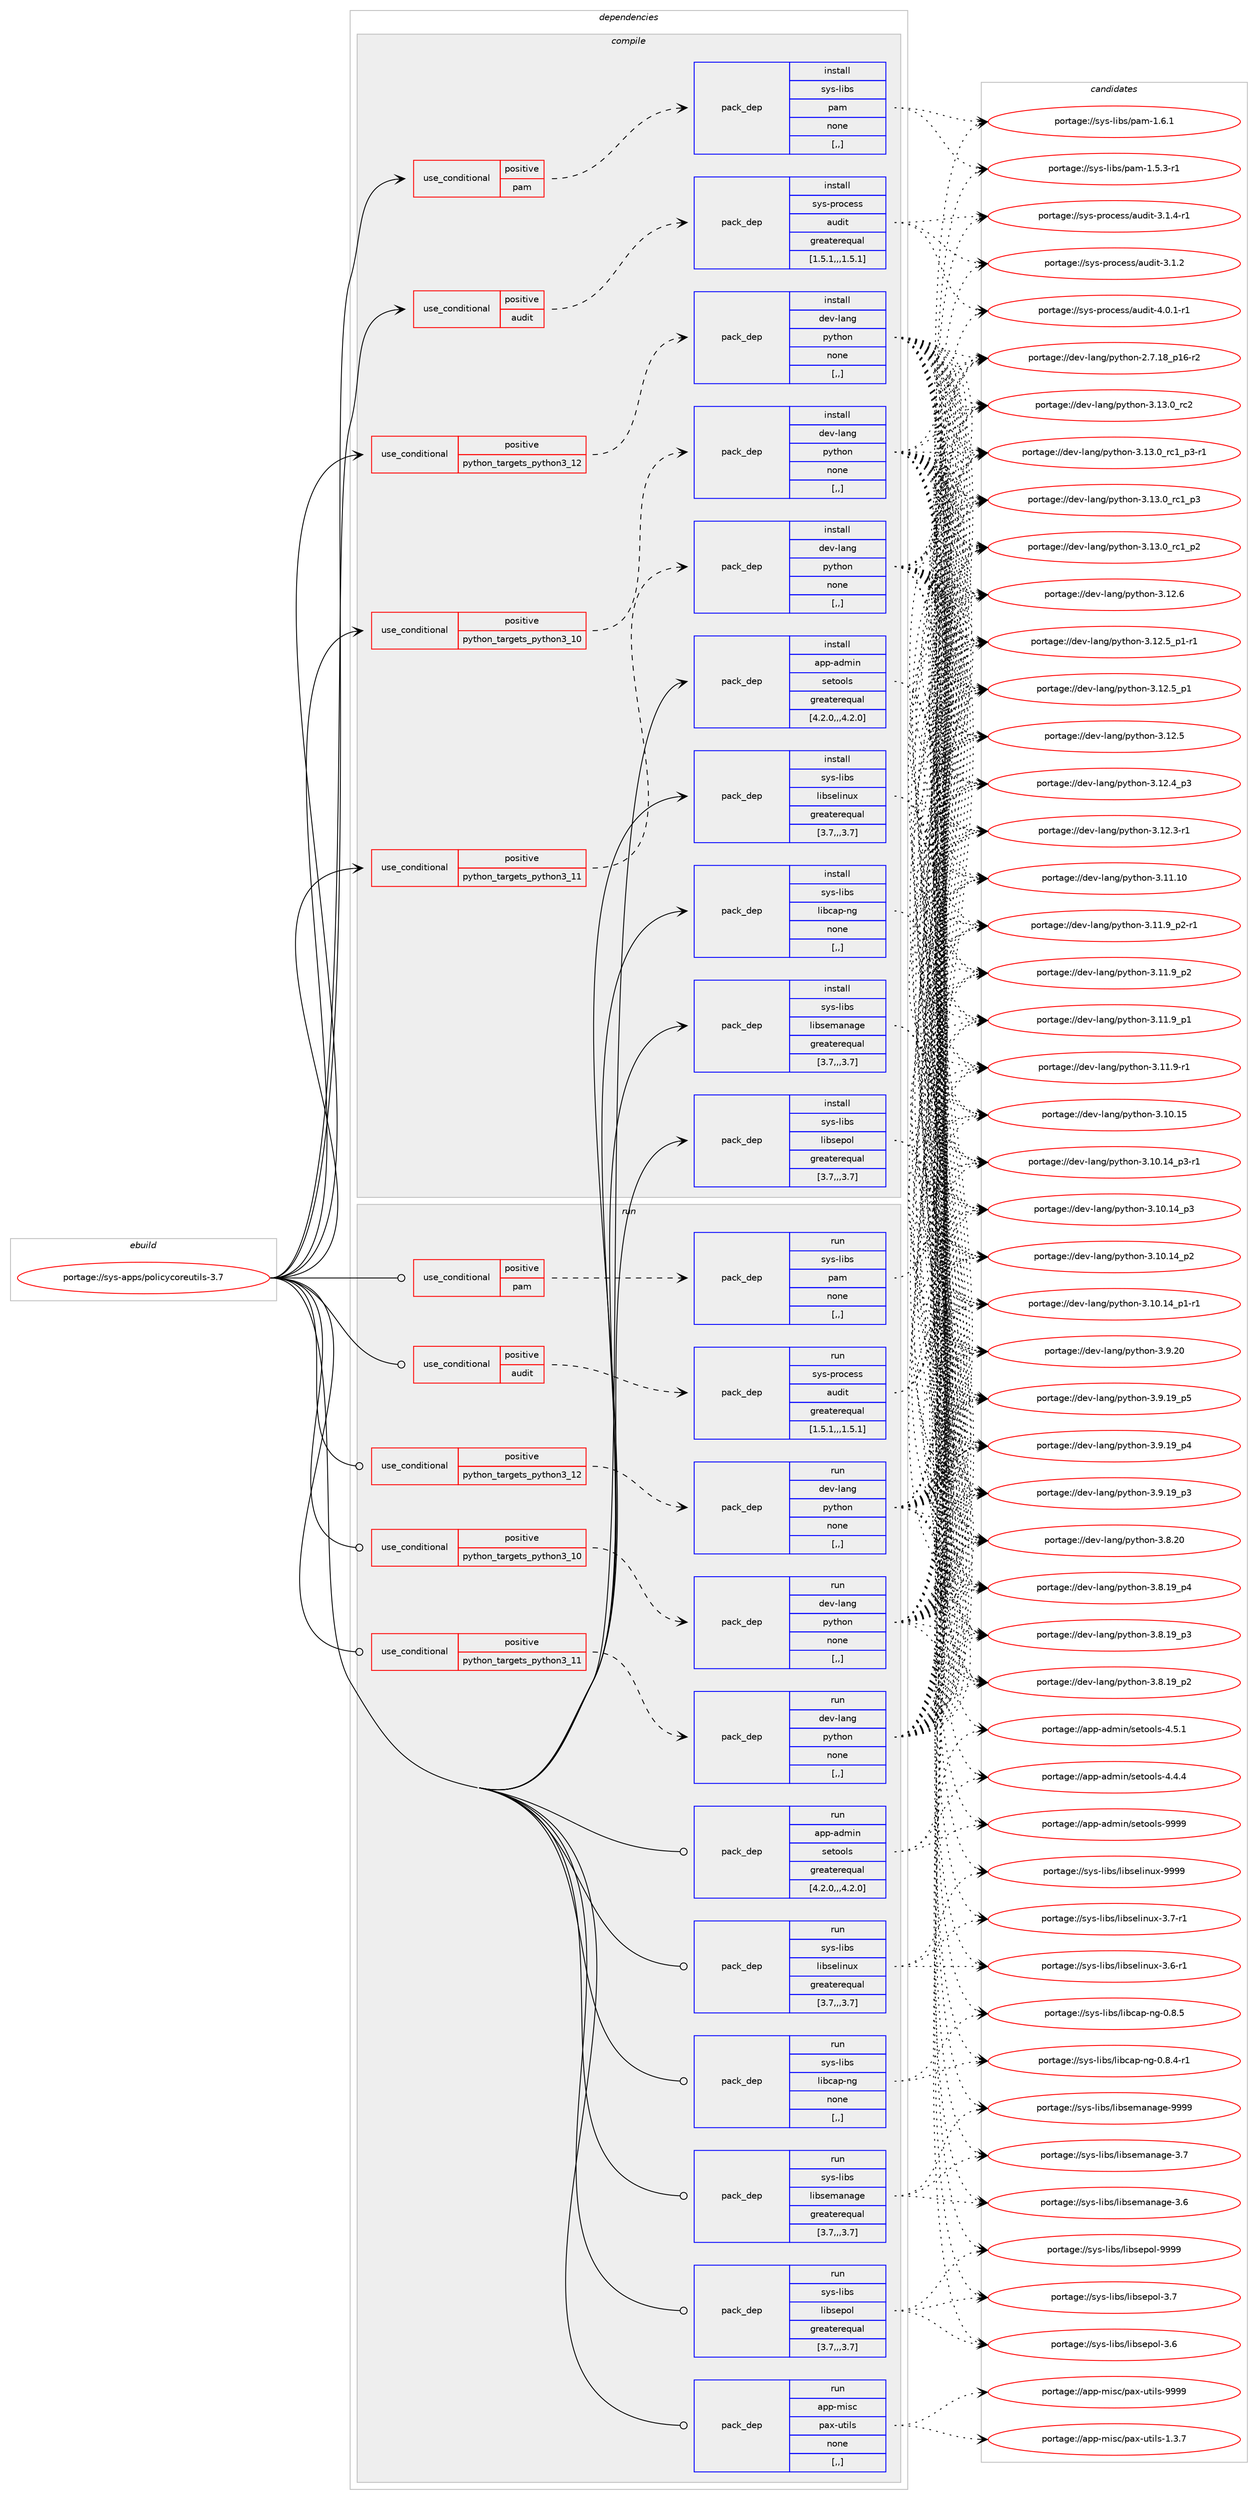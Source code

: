 digraph prolog {

# *************
# Graph options
# *************

newrank=true;
concentrate=true;
compound=true;
graph [rankdir=LR,fontname=Helvetica,fontsize=10,ranksep=1.5];#, ranksep=2.5, nodesep=0.2];
edge  [arrowhead=vee];
node  [fontname=Helvetica,fontsize=10];

# **********
# The ebuild
# **********

subgraph cluster_leftcol {
color=gray;
label=<<i>ebuild</i>>;
id [label="portage://sys-apps/policycoreutils-3.7", color=red, width=4, href="../sys-apps/policycoreutils-3.7.svg"];
}

# ****************
# The dependencies
# ****************

subgraph cluster_midcol {
color=gray;
label=<<i>dependencies</i>>;
subgraph cluster_compile {
fillcolor="#eeeeee";
style=filled;
label=<<i>compile</i>>;
subgraph cond245310 {
dependency931689 [label=<<TABLE BORDER="0" CELLBORDER="1" CELLSPACING="0" CELLPADDING="4"><TR><TD ROWSPAN="3" CELLPADDING="10">use_conditional</TD></TR><TR><TD>positive</TD></TR><TR><TD>audit</TD></TR></TABLE>>, shape=none, color=red];
subgraph pack679713 {
dependency931690 [label=<<TABLE BORDER="0" CELLBORDER="1" CELLSPACING="0" CELLPADDING="4" WIDTH="220"><TR><TD ROWSPAN="6" CELLPADDING="30">pack_dep</TD></TR><TR><TD WIDTH="110">install</TD></TR><TR><TD>sys-process</TD></TR><TR><TD>audit</TD></TR><TR><TD>greaterequal</TD></TR><TR><TD>[1.5.1,,,1.5.1]</TD></TR></TABLE>>, shape=none, color=blue];
}
dependency931689:e -> dependency931690:w [weight=20,style="dashed",arrowhead="vee"];
}
id:e -> dependency931689:w [weight=20,style="solid",arrowhead="vee"];
subgraph cond245311 {
dependency931691 [label=<<TABLE BORDER="0" CELLBORDER="1" CELLSPACING="0" CELLPADDING="4"><TR><TD ROWSPAN="3" CELLPADDING="10">use_conditional</TD></TR><TR><TD>positive</TD></TR><TR><TD>pam</TD></TR></TABLE>>, shape=none, color=red];
subgraph pack679714 {
dependency931692 [label=<<TABLE BORDER="0" CELLBORDER="1" CELLSPACING="0" CELLPADDING="4" WIDTH="220"><TR><TD ROWSPAN="6" CELLPADDING="30">pack_dep</TD></TR><TR><TD WIDTH="110">install</TD></TR><TR><TD>sys-libs</TD></TR><TR><TD>pam</TD></TR><TR><TD>none</TD></TR><TR><TD>[,,]</TD></TR></TABLE>>, shape=none, color=blue];
}
dependency931691:e -> dependency931692:w [weight=20,style="dashed",arrowhead="vee"];
}
id:e -> dependency931691:w [weight=20,style="solid",arrowhead="vee"];
subgraph cond245312 {
dependency931693 [label=<<TABLE BORDER="0" CELLBORDER="1" CELLSPACING="0" CELLPADDING="4"><TR><TD ROWSPAN="3" CELLPADDING="10">use_conditional</TD></TR><TR><TD>positive</TD></TR><TR><TD>python_targets_python3_10</TD></TR></TABLE>>, shape=none, color=red];
subgraph pack679715 {
dependency931694 [label=<<TABLE BORDER="0" CELLBORDER="1" CELLSPACING="0" CELLPADDING="4" WIDTH="220"><TR><TD ROWSPAN="6" CELLPADDING="30">pack_dep</TD></TR><TR><TD WIDTH="110">install</TD></TR><TR><TD>dev-lang</TD></TR><TR><TD>python</TD></TR><TR><TD>none</TD></TR><TR><TD>[,,]</TD></TR></TABLE>>, shape=none, color=blue];
}
dependency931693:e -> dependency931694:w [weight=20,style="dashed",arrowhead="vee"];
}
id:e -> dependency931693:w [weight=20,style="solid",arrowhead="vee"];
subgraph cond245313 {
dependency931695 [label=<<TABLE BORDER="0" CELLBORDER="1" CELLSPACING="0" CELLPADDING="4"><TR><TD ROWSPAN="3" CELLPADDING="10">use_conditional</TD></TR><TR><TD>positive</TD></TR><TR><TD>python_targets_python3_11</TD></TR></TABLE>>, shape=none, color=red];
subgraph pack679716 {
dependency931696 [label=<<TABLE BORDER="0" CELLBORDER="1" CELLSPACING="0" CELLPADDING="4" WIDTH="220"><TR><TD ROWSPAN="6" CELLPADDING="30">pack_dep</TD></TR><TR><TD WIDTH="110">install</TD></TR><TR><TD>dev-lang</TD></TR><TR><TD>python</TD></TR><TR><TD>none</TD></TR><TR><TD>[,,]</TD></TR></TABLE>>, shape=none, color=blue];
}
dependency931695:e -> dependency931696:w [weight=20,style="dashed",arrowhead="vee"];
}
id:e -> dependency931695:w [weight=20,style="solid",arrowhead="vee"];
subgraph cond245314 {
dependency931697 [label=<<TABLE BORDER="0" CELLBORDER="1" CELLSPACING="0" CELLPADDING="4"><TR><TD ROWSPAN="3" CELLPADDING="10">use_conditional</TD></TR><TR><TD>positive</TD></TR><TR><TD>python_targets_python3_12</TD></TR></TABLE>>, shape=none, color=red];
subgraph pack679717 {
dependency931698 [label=<<TABLE BORDER="0" CELLBORDER="1" CELLSPACING="0" CELLPADDING="4" WIDTH="220"><TR><TD ROWSPAN="6" CELLPADDING="30">pack_dep</TD></TR><TR><TD WIDTH="110">install</TD></TR><TR><TD>dev-lang</TD></TR><TR><TD>python</TD></TR><TR><TD>none</TD></TR><TR><TD>[,,]</TD></TR></TABLE>>, shape=none, color=blue];
}
dependency931697:e -> dependency931698:w [weight=20,style="dashed",arrowhead="vee"];
}
id:e -> dependency931697:w [weight=20,style="solid",arrowhead="vee"];
subgraph pack679718 {
dependency931699 [label=<<TABLE BORDER="0" CELLBORDER="1" CELLSPACING="0" CELLPADDING="4" WIDTH="220"><TR><TD ROWSPAN="6" CELLPADDING="30">pack_dep</TD></TR><TR><TD WIDTH="110">install</TD></TR><TR><TD>app-admin</TD></TR><TR><TD>setools</TD></TR><TR><TD>greaterequal</TD></TR><TR><TD>[4.2.0,,,4.2.0]</TD></TR></TABLE>>, shape=none, color=blue];
}
id:e -> dependency931699:w [weight=20,style="solid",arrowhead="vee"];
subgraph pack679719 {
dependency931700 [label=<<TABLE BORDER="0" CELLBORDER="1" CELLSPACING="0" CELLPADDING="4" WIDTH="220"><TR><TD ROWSPAN="6" CELLPADDING="30">pack_dep</TD></TR><TR><TD WIDTH="110">install</TD></TR><TR><TD>sys-libs</TD></TR><TR><TD>libcap-ng</TD></TR><TR><TD>none</TD></TR><TR><TD>[,,]</TD></TR></TABLE>>, shape=none, color=blue];
}
id:e -> dependency931700:w [weight=20,style="solid",arrowhead="vee"];
subgraph pack679720 {
dependency931701 [label=<<TABLE BORDER="0" CELLBORDER="1" CELLSPACING="0" CELLPADDING="4" WIDTH="220"><TR><TD ROWSPAN="6" CELLPADDING="30">pack_dep</TD></TR><TR><TD WIDTH="110">install</TD></TR><TR><TD>sys-libs</TD></TR><TR><TD>libselinux</TD></TR><TR><TD>greaterequal</TD></TR><TR><TD>[3.7,,,3.7]</TD></TR></TABLE>>, shape=none, color=blue];
}
id:e -> dependency931701:w [weight=20,style="solid",arrowhead="vee"];
subgraph pack679721 {
dependency931702 [label=<<TABLE BORDER="0" CELLBORDER="1" CELLSPACING="0" CELLPADDING="4" WIDTH="220"><TR><TD ROWSPAN="6" CELLPADDING="30">pack_dep</TD></TR><TR><TD WIDTH="110">install</TD></TR><TR><TD>sys-libs</TD></TR><TR><TD>libsemanage</TD></TR><TR><TD>greaterequal</TD></TR><TR><TD>[3.7,,,3.7]</TD></TR></TABLE>>, shape=none, color=blue];
}
id:e -> dependency931702:w [weight=20,style="solid",arrowhead="vee"];
subgraph pack679722 {
dependency931703 [label=<<TABLE BORDER="0" CELLBORDER="1" CELLSPACING="0" CELLPADDING="4" WIDTH="220"><TR><TD ROWSPAN="6" CELLPADDING="30">pack_dep</TD></TR><TR><TD WIDTH="110">install</TD></TR><TR><TD>sys-libs</TD></TR><TR><TD>libsepol</TD></TR><TR><TD>greaterequal</TD></TR><TR><TD>[3.7,,,3.7]</TD></TR></TABLE>>, shape=none, color=blue];
}
id:e -> dependency931703:w [weight=20,style="solid",arrowhead="vee"];
}
subgraph cluster_compileandrun {
fillcolor="#eeeeee";
style=filled;
label=<<i>compile and run</i>>;
}
subgraph cluster_run {
fillcolor="#eeeeee";
style=filled;
label=<<i>run</i>>;
subgraph cond245315 {
dependency931704 [label=<<TABLE BORDER="0" CELLBORDER="1" CELLSPACING="0" CELLPADDING="4"><TR><TD ROWSPAN="3" CELLPADDING="10">use_conditional</TD></TR><TR><TD>positive</TD></TR><TR><TD>audit</TD></TR></TABLE>>, shape=none, color=red];
subgraph pack679723 {
dependency931705 [label=<<TABLE BORDER="0" CELLBORDER="1" CELLSPACING="0" CELLPADDING="4" WIDTH="220"><TR><TD ROWSPAN="6" CELLPADDING="30">pack_dep</TD></TR><TR><TD WIDTH="110">run</TD></TR><TR><TD>sys-process</TD></TR><TR><TD>audit</TD></TR><TR><TD>greaterequal</TD></TR><TR><TD>[1.5.1,,,1.5.1]</TD></TR></TABLE>>, shape=none, color=blue];
}
dependency931704:e -> dependency931705:w [weight=20,style="dashed",arrowhead="vee"];
}
id:e -> dependency931704:w [weight=20,style="solid",arrowhead="odot"];
subgraph cond245316 {
dependency931706 [label=<<TABLE BORDER="0" CELLBORDER="1" CELLSPACING="0" CELLPADDING="4"><TR><TD ROWSPAN="3" CELLPADDING="10">use_conditional</TD></TR><TR><TD>positive</TD></TR><TR><TD>pam</TD></TR></TABLE>>, shape=none, color=red];
subgraph pack679724 {
dependency931707 [label=<<TABLE BORDER="0" CELLBORDER="1" CELLSPACING="0" CELLPADDING="4" WIDTH="220"><TR><TD ROWSPAN="6" CELLPADDING="30">pack_dep</TD></TR><TR><TD WIDTH="110">run</TD></TR><TR><TD>sys-libs</TD></TR><TR><TD>pam</TD></TR><TR><TD>none</TD></TR><TR><TD>[,,]</TD></TR></TABLE>>, shape=none, color=blue];
}
dependency931706:e -> dependency931707:w [weight=20,style="dashed",arrowhead="vee"];
}
id:e -> dependency931706:w [weight=20,style="solid",arrowhead="odot"];
subgraph cond245317 {
dependency931708 [label=<<TABLE BORDER="0" CELLBORDER="1" CELLSPACING="0" CELLPADDING="4"><TR><TD ROWSPAN="3" CELLPADDING="10">use_conditional</TD></TR><TR><TD>positive</TD></TR><TR><TD>python_targets_python3_10</TD></TR></TABLE>>, shape=none, color=red];
subgraph pack679725 {
dependency931709 [label=<<TABLE BORDER="0" CELLBORDER="1" CELLSPACING="0" CELLPADDING="4" WIDTH="220"><TR><TD ROWSPAN="6" CELLPADDING="30">pack_dep</TD></TR><TR><TD WIDTH="110">run</TD></TR><TR><TD>dev-lang</TD></TR><TR><TD>python</TD></TR><TR><TD>none</TD></TR><TR><TD>[,,]</TD></TR></TABLE>>, shape=none, color=blue];
}
dependency931708:e -> dependency931709:w [weight=20,style="dashed",arrowhead="vee"];
}
id:e -> dependency931708:w [weight=20,style="solid",arrowhead="odot"];
subgraph cond245318 {
dependency931710 [label=<<TABLE BORDER="0" CELLBORDER="1" CELLSPACING="0" CELLPADDING="4"><TR><TD ROWSPAN="3" CELLPADDING="10">use_conditional</TD></TR><TR><TD>positive</TD></TR><TR><TD>python_targets_python3_11</TD></TR></TABLE>>, shape=none, color=red];
subgraph pack679726 {
dependency931711 [label=<<TABLE BORDER="0" CELLBORDER="1" CELLSPACING="0" CELLPADDING="4" WIDTH="220"><TR><TD ROWSPAN="6" CELLPADDING="30">pack_dep</TD></TR><TR><TD WIDTH="110">run</TD></TR><TR><TD>dev-lang</TD></TR><TR><TD>python</TD></TR><TR><TD>none</TD></TR><TR><TD>[,,]</TD></TR></TABLE>>, shape=none, color=blue];
}
dependency931710:e -> dependency931711:w [weight=20,style="dashed",arrowhead="vee"];
}
id:e -> dependency931710:w [weight=20,style="solid",arrowhead="odot"];
subgraph cond245319 {
dependency931712 [label=<<TABLE BORDER="0" CELLBORDER="1" CELLSPACING="0" CELLPADDING="4"><TR><TD ROWSPAN="3" CELLPADDING="10">use_conditional</TD></TR><TR><TD>positive</TD></TR><TR><TD>python_targets_python3_12</TD></TR></TABLE>>, shape=none, color=red];
subgraph pack679727 {
dependency931713 [label=<<TABLE BORDER="0" CELLBORDER="1" CELLSPACING="0" CELLPADDING="4" WIDTH="220"><TR><TD ROWSPAN="6" CELLPADDING="30">pack_dep</TD></TR><TR><TD WIDTH="110">run</TD></TR><TR><TD>dev-lang</TD></TR><TR><TD>python</TD></TR><TR><TD>none</TD></TR><TR><TD>[,,]</TD></TR></TABLE>>, shape=none, color=blue];
}
dependency931712:e -> dependency931713:w [weight=20,style="dashed",arrowhead="vee"];
}
id:e -> dependency931712:w [weight=20,style="solid",arrowhead="odot"];
subgraph pack679728 {
dependency931714 [label=<<TABLE BORDER="0" CELLBORDER="1" CELLSPACING="0" CELLPADDING="4" WIDTH="220"><TR><TD ROWSPAN="6" CELLPADDING="30">pack_dep</TD></TR><TR><TD WIDTH="110">run</TD></TR><TR><TD>app-admin</TD></TR><TR><TD>setools</TD></TR><TR><TD>greaterequal</TD></TR><TR><TD>[4.2.0,,,4.2.0]</TD></TR></TABLE>>, shape=none, color=blue];
}
id:e -> dependency931714:w [weight=20,style="solid",arrowhead="odot"];
subgraph pack679729 {
dependency931715 [label=<<TABLE BORDER="0" CELLBORDER="1" CELLSPACING="0" CELLPADDING="4" WIDTH="220"><TR><TD ROWSPAN="6" CELLPADDING="30">pack_dep</TD></TR><TR><TD WIDTH="110">run</TD></TR><TR><TD>app-misc</TD></TR><TR><TD>pax-utils</TD></TR><TR><TD>none</TD></TR><TR><TD>[,,]</TD></TR></TABLE>>, shape=none, color=blue];
}
id:e -> dependency931715:w [weight=20,style="solid",arrowhead="odot"];
subgraph pack679730 {
dependency931716 [label=<<TABLE BORDER="0" CELLBORDER="1" CELLSPACING="0" CELLPADDING="4" WIDTH="220"><TR><TD ROWSPAN="6" CELLPADDING="30">pack_dep</TD></TR><TR><TD WIDTH="110">run</TD></TR><TR><TD>sys-libs</TD></TR><TR><TD>libcap-ng</TD></TR><TR><TD>none</TD></TR><TR><TD>[,,]</TD></TR></TABLE>>, shape=none, color=blue];
}
id:e -> dependency931716:w [weight=20,style="solid",arrowhead="odot"];
subgraph pack679731 {
dependency931717 [label=<<TABLE BORDER="0" CELLBORDER="1" CELLSPACING="0" CELLPADDING="4" WIDTH="220"><TR><TD ROWSPAN="6" CELLPADDING="30">pack_dep</TD></TR><TR><TD WIDTH="110">run</TD></TR><TR><TD>sys-libs</TD></TR><TR><TD>libselinux</TD></TR><TR><TD>greaterequal</TD></TR><TR><TD>[3.7,,,3.7]</TD></TR></TABLE>>, shape=none, color=blue];
}
id:e -> dependency931717:w [weight=20,style="solid",arrowhead="odot"];
subgraph pack679732 {
dependency931718 [label=<<TABLE BORDER="0" CELLBORDER="1" CELLSPACING="0" CELLPADDING="4" WIDTH="220"><TR><TD ROWSPAN="6" CELLPADDING="30">pack_dep</TD></TR><TR><TD WIDTH="110">run</TD></TR><TR><TD>sys-libs</TD></TR><TR><TD>libsemanage</TD></TR><TR><TD>greaterequal</TD></TR><TR><TD>[3.7,,,3.7]</TD></TR></TABLE>>, shape=none, color=blue];
}
id:e -> dependency931718:w [weight=20,style="solid",arrowhead="odot"];
subgraph pack679733 {
dependency931719 [label=<<TABLE BORDER="0" CELLBORDER="1" CELLSPACING="0" CELLPADDING="4" WIDTH="220"><TR><TD ROWSPAN="6" CELLPADDING="30">pack_dep</TD></TR><TR><TD WIDTH="110">run</TD></TR><TR><TD>sys-libs</TD></TR><TR><TD>libsepol</TD></TR><TR><TD>greaterequal</TD></TR><TR><TD>[3.7,,,3.7]</TD></TR></TABLE>>, shape=none, color=blue];
}
id:e -> dependency931719:w [weight=20,style="solid",arrowhead="odot"];
}
}

# **************
# The candidates
# **************

subgraph cluster_choices {
rank=same;
color=gray;
label=<<i>candidates</i>>;

subgraph choice679713 {
color=black;
nodesep=1;
choice115121115451121141119910111511547971171001051164552464846494511449 [label="portage://sys-process/audit-4.0.1-r1", color=red, width=4,href="../sys-process/audit-4.0.1-r1.svg"];
choice115121115451121141119910111511547971171001051164551464946524511449 [label="portage://sys-process/audit-3.1.4-r1", color=red, width=4,href="../sys-process/audit-3.1.4-r1.svg"];
choice11512111545112114111991011151154797117100105116455146494650 [label="portage://sys-process/audit-3.1.2", color=red, width=4,href="../sys-process/audit-3.1.2.svg"];
dependency931690:e -> choice115121115451121141119910111511547971171001051164552464846494511449:w [style=dotted,weight="100"];
dependency931690:e -> choice115121115451121141119910111511547971171001051164551464946524511449:w [style=dotted,weight="100"];
dependency931690:e -> choice11512111545112114111991011151154797117100105116455146494650:w [style=dotted,weight="100"];
}
subgraph choice679714 {
color=black;
nodesep=1;
choice11512111545108105981154711297109454946544649 [label="portage://sys-libs/pam-1.6.1", color=red, width=4,href="../sys-libs/pam-1.6.1.svg"];
choice115121115451081059811547112971094549465346514511449 [label="portage://sys-libs/pam-1.5.3-r1", color=red, width=4,href="../sys-libs/pam-1.5.3-r1.svg"];
dependency931692:e -> choice11512111545108105981154711297109454946544649:w [style=dotted,weight="100"];
dependency931692:e -> choice115121115451081059811547112971094549465346514511449:w [style=dotted,weight="100"];
}
subgraph choice679715 {
color=black;
nodesep=1;
choice10010111845108971101034711212111610411111045514649514648951149950 [label="portage://dev-lang/python-3.13.0_rc2", color=red, width=4,href="../dev-lang/python-3.13.0_rc2.svg"];
choice1001011184510897110103471121211161041111104551464951464895114994995112514511449 [label="portage://dev-lang/python-3.13.0_rc1_p3-r1", color=red, width=4,href="../dev-lang/python-3.13.0_rc1_p3-r1.svg"];
choice100101118451089711010347112121116104111110455146495146489511499499511251 [label="portage://dev-lang/python-3.13.0_rc1_p3", color=red, width=4,href="../dev-lang/python-3.13.0_rc1_p3.svg"];
choice100101118451089711010347112121116104111110455146495146489511499499511250 [label="portage://dev-lang/python-3.13.0_rc1_p2", color=red, width=4,href="../dev-lang/python-3.13.0_rc1_p2.svg"];
choice10010111845108971101034711212111610411111045514649504654 [label="portage://dev-lang/python-3.12.6", color=red, width=4,href="../dev-lang/python-3.12.6.svg"];
choice1001011184510897110103471121211161041111104551464950465395112494511449 [label="portage://dev-lang/python-3.12.5_p1-r1", color=red, width=4,href="../dev-lang/python-3.12.5_p1-r1.svg"];
choice100101118451089711010347112121116104111110455146495046539511249 [label="portage://dev-lang/python-3.12.5_p1", color=red, width=4,href="../dev-lang/python-3.12.5_p1.svg"];
choice10010111845108971101034711212111610411111045514649504653 [label="portage://dev-lang/python-3.12.5", color=red, width=4,href="../dev-lang/python-3.12.5.svg"];
choice100101118451089711010347112121116104111110455146495046529511251 [label="portage://dev-lang/python-3.12.4_p3", color=red, width=4,href="../dev-lang/python-3.12.4_p3.svg"];
choice100101118451089711010347112121116104111110455146495046514511449 [label="portage://dev-lang/python-3.12.3-r1", color=red, width=4,href="../dev-lang/python-3.12.3-r1.svg"];
choice1001011184510897110103471121211161041111104551464949464948 [label="portage://dev-lang/python-3.11.10", color=red, width=4,href="../dev-lang/python-3.11.10.svg"];
choice1001011184510897110103471121211161041111104551464949465795112504511449 [label="portage://dev-lang/python-3.11.9_p2-r1", color=red, width=4,href="../dev-lang/python-3.11.9_p2-r1.svg"];
choice100101118451089711010347112121116104111110455146494946579511250 [label="portage://dev-lang/python-3.11.9_p2", color=red, width=4,href="../dev-lang/python-3.11.9_p2.svg"];
choice100101118451089711010347112121116104111110455146494946579511249 [label="portage://dev-lang/python-3.11.9_p1", color=red, width=4,href="../dev-lang/python-3.11.9_p1.svg"];
choice100101118451089711010347112121116104111110455146494946574511449 [label="portage://dev-lang/python-3.11.9-r1", color=red, width=4,href="../dev-lang/python-3.11.9-r1.svg"];
choice1001011184510897110103471121211161041111104551464948464953 [label="portage://dev-lang/python-3.10.15", color=red, width=4,href="../dev-lang/python-3.10.15.svg"];
choice100101118451089711010347112121116104111110455146494846495295112514511449 [label="portage://dev-lang/python-3.10.14_p3-r1", color=red, width=4,href="../dev-lang/python-3.10.14_p3-r1.svg"];
choice10010111845108971101034711212111610411111045514649484649529511251 [label="portage://dev-lang/python-3.10.14_p3", color=red, width=4,href="../dev-lang/python-3.10.14_p3.svg"];
choice10010111845108971101034711212111610411111045514649484649529511250 [label="portage://dev-lang/python-3.10.14_p2", color=red, width=4,href="../dev-lang/python-3.10.14_p2.svg"];
choice100101118451089711010347112121116104111110455146494846495295112494511449 [label="portage://dev-lang/python-3.10.14_p1-r1", color=red, width=4,href="../dev-lang/python-3.10.14_p1-r1.svg"];
choice10010111845108971101034711212111610411111045514657465048 [label="portage://dev-lang/python-3.9.20", color=red, width=4,href="../dev-lang/python-3.9.20.svg"];
choice100101118451089711010347112121116104111110455146574649579511253 [label="portage://dev-lang/python-3.9.19_p5", color=red, width=4,href="../dev-lang/python-3.9.19_p5.svg"];
choice100101118451089711010347112121116104111110455146574649579511252 [label="portage://dev-lang/python-3.9.19_p4", color=red, width=4,href="../dev-lang/python-3.9.19_p4.svg"];
choice100101118451089711010347112121116104111110455146574649579511251 [label="portage://dev-lang/python-3.9.19_p3", color=red, width=4,href="../dev-lang/python-3.9.19_p3.svg"];
choice10010111845108971101034711212111610411111045514656465048 [label="portage://dev-lang/python-3.8.20", color=red, width=4,href="../dev-lang/python-3.8.20.svg"];
choice100101118451089711010347112121116104111110455146564649579511252 [label="portage://dev-lang/python-3.8.19_p4", color=red, width=4,href="../dev-lang/python-3.8.19_p4.svg"];
choice100101118451089711010347112121116104111110455146564649579511251 [label="portage://dev-lang/python-3.8.19_p3", color=red, width=4,href="../dev-lang/python-3.8.19_p3.svg"];
choice100101118451089711010347112121116104111110455146564649579511250 [label="portage://dev-lang/python-3.8.19_p2", color=red, width=4,href="../dev-lang/python-3.8.19_p2.svg"];
choice100101118451089711010347112121116104111110455046554649569511249544511450 [label="portage://dev-lang/python-2.7.18_p16-r2", color=red, width=4,href="../dev-lang/python-2.7.18_p16-r2.svg"];
dependency931694:e -> choice10010111845108971101034711212111610411111045514649514648951149950:w [style=dotted,weight="100"];
dependency931694:e -> choice1001011184510897110103471121211161041111104551464951464895114994995112514511449:w [style=dotted,weight="100"];
dependency931694:e -> choice100101118451089711010347112121116104111110455146495146489511499499511251:w [style=dotted,weight="100"];
dependency931694:e -> choice100101118451089711010347112121116104111110455146495146489511499499511250:w [style=dotted,weight="100"];
dependency931694:e -> choice10010111845108971101034711212111610411111045514649504654:w [style=dotted,weight="100"];
dependency931694:e -> choice1001011184510897110103471121211161041111104551464950465395112494511449:w [style=dotted,weight="100"];
dependency931694:e -> choice100101118451089711010347112121116104111110455146495046539511249:w [style=dotted,weight="100"];
dependency931694:e -> choice10010111845108971101034711212111610411111045514649504653:w [style=dotted,weight="100"];
dependency931694:e -> choice100101118451089711010347112121116104111110455146495046529511251:w [style=dotted,weight="100"];
dependency931694:e -> choice100101118451089711010347112121116104111110455146495046514511449:w [style=dotted,weight="100"];
dependency931694:e -> choice1001011184510897110103471121211161041111104551464949464948:w [style=dotted,weight="100"];
dependency931694:e -> choice1001011184510897110103471121211161041111104551464949465795112504511449:w [style=dotted,weight="100"];
dependency931694:e -> choice100101118451089711010347112121116104111110455146494946579511250:w [style=dotted,weight="100"];
dependency931694:e -> choice100101118451089711010347112121116104111110455146494946579511249:w [style=dotted,weight="100"];
dependency931694:e -> choice100101118451089711010347112121116104111110455146494946574511449:w [style=dotted,weight="100"];
dependency931694:e -> choice1001011184510897110103471121211161041111104551464948464953:w [style=dotted,weight="100"];
dependency931694:e -> choice100101118451089711010347112121116104111110455146494846495295112514511449:w [style=dotted,weight="100"];
dependency931694:e -> choice10010111845108971101034711212111610411111045514649484649529511251:w [style=dotted,weight="100"];
dependency931694:e -> choice10010111845108971101034711212111610411111045514649484649529511250:w [style=dotted,weight="100"];
dependency931694:e -> choice100101118451089711010347112121116104111110455146494846495295112494511449:w [style=dotted,weight="100"];
dependency931694:e -> choice10010111845108971101034711212111610411111045514657465048:w [style=dotted,weight="100"];
dependency931694:e -> choice100101118451089711010347112121116104111110455146574649579511253:w [style=dotted,weight="100"];
dependency931694:e -> choice100101118451089711010347112121116104111110455146574649579511252:w [style=dotted,weight="100"];
dependency931694:e -> choice100101118451089711010347112121116104111110455146574649579511251:w [style=dotted,weight="100"];
dependency931694:e -> choice10010111845108971101034711212111610411111045514656465048:w [style=dotted,weight="100"];
dependency931694:e -> choice100101118451089711010347112121116104111110455146564649579511252:w [style=dotted,weight="100"];
dependency931694:e -> choice100101118451089711010347112121116104111110455146564649579511251:w [style=dotted,weight="100"];
dependency931694:e -> choice100101118451089711010347112121116104111110455146564649579511250:w [style=dotted,weight="100"];
dependency931694:e -> choice100101118451089711010347112121116104111110455046554649569511249544511450:w [style=dotted,weight="100"];
}
subgraph choice679716 {
color=black;
nodesep=1;
choice10010111845108971101034711212111610411111045514649514648951149950 [label="portage://dev-lang/python-3.13.0_rc2", color=red, width=4,href="../dev-lang/python-3.13.0_rc2.svg"];
choice1001011184510897110103471121211161041111104551464951464895114994995112514511449 [label="portage://dev-lang/python-3.13.0_rc1_p3-r1", color=red, width=4,href="../dev-lang/python-3.13.0_rc1_p3-r1.svg"];
choice100101118451089711010347112121116104111110455146495146489511499499511251 [label="portage://dev-lang/python-3.13.0_rc1_p3", color=red, width=4,href="../dev-lang/python-3.13.0_rc1_p3.svg"];
choice100101118451089711010347112121116104111110455146495146489511499499511250 [label="portage://dev-lang/python-3.13.0_rc1_p2", color=red, width=4,href="../dev-lang/python-3.13.0_rc1_p2.svg"];
choice10010111845108971101034711212111610411111045514649504654 [label="portage://dev-lang/python-3.12.6", color=red, width=4,href="../dev-lang/python-3.12.6.svg"];
choice1001011184510897110103471121211161041111104551464950465395112494511449 [label="portage://dev-lang/python-3.12.5_p1-r1", color=red, width=4,href="../dev-lang/python-3.12.5_p1-r1.svg"];
choice100101118451089711010347112121116104111110455146495046539511249 [label="portage://dev-lang/python-3.12.5_p1", color=red, width=4,href="../dev-lang/python-3.12.5_p1.svg"];
choice10010111845108971101034711212111610411111045514649504653 [label="portage://dev-lang/python-3.12.5", color=red, width=4,href="../dev-lang/python-3.12.5.svg"];
choice100101118451089711010347112121116104111110455146495046529511251 [label="portage://dev-lang/python-3.12.4_p3", color=red, width=4,href="../dev-lang/python-3.12.4_p3.svg"];
choice100101118451089711010347112121116104111110455146495046514511449 [label="portage://dev-lang/python-3.12.3-r1", color=red, width=4,href="../dev-lang/python-3.12.3-r1.svg"];
choice1001011184510897110103471121211161041111104551464949464948 [label="portage://dev-lang/python-3.11.10", color=red, width=4,href="../dev-lang/python-3.11.10.svg"];
choice1001011184510897110103471121211161041111104551464949465795112504511449 [label="portage://dev-lang/python-3.11.9_p2-r1", color=red, width=4,href="../dev-lang/python-3.11.9_p2-r1.svg"];
choice100101118451089711010347112121116104111110455146494946579511250 [label="portage://dev-lang/python-3.11.9_p2", color=red, width=4,href="../dev-lang/python-3.11.9_p2.svg"];
choice100101118451089711010347112121116104111110455146494946579511249 [label="portage://dev-lang/python-3.11.9_p1", color=red, width=4,href="../dev-lang/python-3.11.9_p1.svg"];
choice100101118451089711010347112121116104111110455146494946574511449 [label="portage://dev-lang/python-3.11.9-r1", color=red, width=4,href="../dev-lang/python-3.11.9-r1.svg"];
choice1001011184510897110103471121211161041111104551464948464953 [label="portage://dev-lang/python-3.10.15", color=red, width=4,href="../dev-lang/python-3.10.15.svg"];
choice100101118451089711010347112121116104111110455146494846495295112514511449 [label="portage://dev-lang/python-3.10.14_p3-r1", color=red, width=4,href="../dev-lang/python-3.10.14_p3-r1.svg"];
choice10010111845108971101034711212111610411111045514649484649529511251 [label="portage://dev-lang/python-3.10.14_p3", color=red, width=4,href="../dev-lang/python-3.10.14_p3.svg"];
choice10010111845108971101034711212111610411111045514649484649529511250 [label="portage://dev-lang/python-3.10.14_p2", color=red, width=4,href="../dev-lang/python-3.10.14_p2.svg"];
choice100101118451089711010347112121116104111110455146494846495295112494511449 [label="portage://dev-lang/python-3.10.14_p1-r1", color=red, width=4,href="../dev-lang/python-3.10.14_p1-r1.svg"];
choice10010111845108971101034711212111610411111045514657465048 [label="portage://dev-lang/python-3.9.20", color=red, width=4,href="../dev-lang/python-3.9.20.svg"];
choice100101118451089711010347112121116104111110455146574649579511253 [label="portage://dev-lang/python-3.9.19_p5", color=red, width=4,href="../dev-lang/python-3.9.19_p5.svg"];
choice100101118451089711010347112121116104111110455146574649579511252 [label="portage://dev-lang/python-3.9.19_p4", color=red, width=4,href="../dev-lang/python-3.9.19_p4.svg"];
choice100101118451089711010347112121116104111110455146574649579511251 [label="portage://dev-lang/python-3.9.19_p3", color=red, width=4,href="../dev-lang/python-3.9.19_p3.svg"];
choice10010111845108971101034711212111610411111045514656465048 [label="portage://dev-lang/python-3.8.20", color=red, width=4,href="../dev-lang/python-3.8.20.svg"];
choice100101118451089711010347112121116104111110455146564649579511252 [label="portage://dev-lang/python-3.8.19_p4", color=red, width=4,href="../dev-lang/python-3.8.19_p4.svg"];
choice100101118451089711010347112121116104111110455146564649579511251 [label="portage://dev-lang/python-3.8.19_p3", color=red, width=4,href="../dev-lang/python-3.8.19_p3.svg"];
choice100101118451089711010347112121116104111110455146564649579511250 [label="portage://dev-lang/python-3.8.19_p2", color=red, width=4,href="../dev-lang/python-3.8.19_p2.svg"];
choice100101118451089711010347112121116104111110455046554649569511249544511450 [label="portage://dev-lang/python-2.7.18_p16-r2", color=red, width=4,href="../dev-lang/python-2.7.18_p16-r2.svg"];
dependency931696:e -> choice10010111845108971101034711212111610411111045514649514648951149950:w [style=dotted,weight="100"];
dependency931696:e -> choice1001011184510897110103471121211161041111104551464951464895114994995112514511449:w [style=dotted,weight="100"];
dependency931696:e -> choice100101118451089711010347112121116104111110455146495146489511499499511251:w [style=dotted,weight="100"];
dependency931696:e -> choice100101118451089711010347112121116104111110455146495146489511499499511250:w [style=dotted,weight="100"];
dependency931696:e -> choice10010111845108971101034711212111610411111045514649504654:w [style=dotted,weight="100"];
dependency931696:e -> choice1001011184510897110103471121211161041111104551464950465395112494511449:w [style=dotted,weight="100"];
dependency931696:e -> choice100101118451089711010347112121116104111110455146495046539511249:w [style=dotted,weight="100"];
dependency931696:e -> choice10010111845108971101034711212111610411111045514649504653:w [style=dotted,weight="100"];
dependency931696:e -> choice100101118451089711010347112121116104111110455146495046529511251:w [style=dotted,weight="100"];
dependency931696:e -> choice100101118451089711010347112121116104111110455146495046514511449:w [style=dotted,weight="100"];
dependency931696:e -> choice1001011184510897110103471121211161041111104551464949464948:w [style=dotted,weight="100"];
dependency931696:e -> choice1001011184510897110103471121211161041111104551464949465795112504511449:w [style=dotted,weight="100"];
dependency931696:e -> choice100101118451089711010347112121116104111110455146494946579511250:w [style=dotted,weight="100"];
dependency931696:e -> choice100101118451089711010347112121116104111110455146494946579511249:w [style=dotted,weight="100"];
dependency931696:e -> choice100101118451089711010347112121116104111110455146494946574511449:w [style=dotted,weight="100"];
dependency931696:e -> choice1001011184510897110103471121211161041111104551464948464953:w [style=dotted,weight="100"];
dependency931696:e -> choice100101118451089711010347112121116104111110455146494846495295112514511449:w [style=dotted,weight="100"];
dependency931696:e -> choice10010111845108971101034711212111610411111045514649484649529511251:w [style=dotted,weight="100"];
dependency931696:e -> choice10010111845108971101034711212111610411111045514649484649529511250:w [style=dotted,weight="100"];
dependency931696:e -> choice100101118451089711010347112121116104111110455146494846495295112494511449:w [style=dotted,weight="100"];
dependency931696:e -> choice10010111845108971101034711212111610411111045514657465048:w [style=dotted,weight="100"];
dependency931696:e -> choice100101118451089711010347112121116104111110455146574649579511253:w [style=dotted,weight="100"];
dependency931696:e -> choice100101118451089711010347112121116104111110455146574649579511252:w [style=dotted,weight="100"];
dependency931696:e -> choice100101118451089711010347112121116104111110455146574649579511251:w [style=dotted,weight="100"];
dependency931696:e -> choice10010111845108971101034711212111610411111045514656465048:w [style=dotted,weight="100"];
dependency931696:e -> choice100101118451089711010347112121116104111110455146564649579511252:w [style=dotted,weight="100"];
dependency931696:e -> choice100101118451089711010347112121116104111110455146564649579511251:w [style=dotted,weight="100"];
dependency931696:e -> choice100101118451089711010347112121116104111110455146564649579511250:w [style=dotted,weight="100"];
dependency931696:e -> choice100101118451089711010347112121116104111110455046554649569511249544511450:w [style=dotted,weight="100"];
}
subgraph choice679717 {
color=black;
nodesep=1;
choice10010111845108971101034711212111610411111045514649514648951149950 [label="portage://dev-lang/python-3.13.0_rc2", color=red, width=4,href="../dev-lang/python-3.13.0_rc2.svg"];
choice1001011184510897110103471121211161041111104551464951464895114994995112514511449 [label="portage://dev-lang/python-3.13.0_rc1_p3-r1", color=red, width=4,href="../dev-lang/python-3.13.0_rc1_p3-r1.svg"];
choice100101118451089711010347112121116104111110455146495146489511499499511251 [label="portage://dev-lang/python-3.13.0_rc1_p3", color=red, width=4,href="../dev-lang/python-3.13.0_rc1_p3.svg"];
choice100101118451089711010347112121116104111110455146495146489511499499511250 [label="portage://dev-lang/python-3.13.0_rc1_p2", color=red, width=4,href="../dev-lang/python-3.13.0_rc1_p2.svg"];
choice10010111845108971101034711212111610411111045514649504654 [label="portage://dev-lang/python-3.12.6", color=red, width=4,href="../dev-lang/python-3.12.6.svg"];
choice1001011184510897110103471121211161041111104551464950465395112494511449 [label="portage://dev-lang/python-3.12.5_p1-r1", color=red, width=4,href="../dev-lang/python-3.12.5_p1-r1.svg"];
choice100101118451089711010347112121116104111110455146495046539511249 [label="portage://dev-lang/python-3.12.5_p1", color=red, width=4,href="../dev-lang/python-3.12.5_p1.svg"];
choice10010111845108971101034711212111610411111045514649504653 [label="portage://dev-lang/python-3.12.5", color=red, width=4,href="../dev-lang/python-3.12.5.svg"];
choice100101118451089711010347112121116104111110455146495046529511251 [label="portage://dev-lang/python-3.12.4_p3", color=red, width=4,href="../dev-lang/python-3.12.4_p3.svg"];
choice100101118451089711010347112121116104111110455146495046514511449 [label="portage://dev-lang/python-3.12.3-r1", color=red, width=4,href="../dev-lang/python-3.12.3-r1.svg"];
choice1001011184510897110103471121211161041111104551464949464948 [label="portage://dev-lang/python-3.11.10", color=red, width=4,href="../dev-lang/python-3.11.10.svg"];
choice1001011184510897110103471121211161041111104551464949465795112504511449 [label="portage://dev-lang/python-3.11.9_p2-r1", color=red, width=4,href="../dev-lang/python-3.11.9_p2-r1.svg"];
choice100101118451089711010347112121116104111110455146494946579511250 [label="portage://dev-lang/python-3.11.9_p2", color=red, width=4,href="../dev-lang/python-3.11.9_p2.svg"];
choice100101118451089711010347112121116104111110455146494946579511249 [label="portage://dev-lang/python-3.11.9_p1", color=red, width=4,href="../dev-lang/python-3.11.9_p1.svg"];
choice100101118451089711010347112121116104111110455146494946574511449 [label="portage://dev-lang/python-3.11.9-r1", color=red, width=4,href="../dev-lang/python-3.11.9-r1.svg"];
choice1001011184510897110103471121211161041111104551464948464953 [label="portage://dev-lang/python-3.10.15", color=red, width=4,href="../dev-lang/python-3.10.15.svg"];
choice100101118451089711010347112121116104111110455146494846495295112514511449 [label="portage://dev-lang/python-3.10.14_p3-r1", color=red, width=4,href="../dev-lang/python-3.10.14_p3-r1.svg"];
choice10010111845108971101034711212111610411111045514649484649529511251 [label="portage://dev-lang/python-3.10.14_p3", color=red, width=4,href="../dev-lang/python-3.10.14_p3.svg"];
choice10010111845108971101034711212111610411111045514649484649529511250 [label="portage://dev-lang/python-3.10.14_p2", color=red, width=4,href="../dev-lang/python-3.10.14_p2.svg"];
choice100101118451089711010347112121116104111110455146494846495295112494511449 [label="portage://dev-lang/python-3.10.14_p1-r1", color=red, width=4,href="../dev-lang/python-3.10.14_p1-r1.svg"];
choice10010111845108971101034711212111610411111045514657465048 [label="portage://dev-lang/python-3.9.20", color=red, width=4,href="../dev-lang/python-3.9.20.svg"];
choice100101118451089711010347112121116104111110455146574649579511253 [label="portage://dev-lang/python-3.9.19_p5", color=red, width=4,href="../dev-lang/python-3.9.19_p5.svg"];
choice100101118451089711010347112121116104111110455146574649579511252 [label="portage://dev-lang/python-3.9.19_p4", color=red, width=4,href="../dev-lang/python-3.9.19_p4.svg"];
choice100101118451089711010347112121116104111110455146574649579511251 [label="portage://dev-lang/python-3.9.19_p3", color=red, width=4,href="../dev-lang/python-3.9.19_p3.svg"];
choice10010111845108971101034711212111610411111045514656465048 [label="portage://dev-lang/python-3.8.20", color=red, width=4,href="../dev-lang/python-3.8.20.svg"];
choice100101118451089711010347112121116104111110455146564649579511252 [label="portage://dev-lang/python-3.8.19_p4", color=red, width=4,href="../dev-lang/python-3.8.19_p4.svg"];
choice100101118451089711010347112121116104111110455146564649579511251 [label="portage://dev-lang/python-3.8.19_p3", color=red, width=4,href="../dev-lang/python-3.8.19_p3.svg"];
choice100101118451089711010347112121116104111110455146564649579511250 [label="portage://dev-lang/python-3.8.19_p2", color=red, width=4,href="../dev-lang/python-3.8.19_p2.svg"];
choice100101118451089711010347112121116104111110455046554649569511249544511450 [label="portage://dev-lang/python-2.7.18_p16-r2", color=red, width=4,href="../dev-lang/python-2.7.18_p16-r2.svg"];
dependency931698:e -> choice10010111845108971101034711212111610411111045514649514648951149950:w [style=dotted,weight="100"];
dependency931698:e -> choice1001011184510897110103471121211161041111104551464951464895114994995112514511449:w [style=dotted,weight="100"];
dependency931698:e -> choice100101118451089711010347112121116104111110455146495146489511499499511251:w [style=dotted,weight="100"];
dependency931698:e -> choice100101118451089711010347112121116104111110455146495146489511499499511250:w [style=dotted,weight="100"];
dependency931698:e -> choice10010111845108971101034711212111610411111045514649504654:w [style=dotted,weight="100"];
dependency931698:e -> choice1001011184510897110103471121211161041111104551464950465395112494511449:w [style=dotted,weight="100"];
dependency931698:e -> choice100101118451089711010347112121116104111110455146495046539511249:w [style=dotted,weight="100"];
dependency931698:e -> choice10010111845108971101034711212111610411111045514649504653:w [style=dotted,weight="100"];
dependency931698:e -> choice100101118451089711010347112121116104111110455146495046529511251:w [style=dotted,weight="100"];
dependency931698:e -> choice100101118451089711010347112121116104111110455146495046514511449:w [style=dotted,weight="100"];
dependency931698:e -> choice1001011184510897110103471121211161041111104551464949464948:w [style=dotted,weight="100"];
dependency931698:e -> choice1001011184510897110103471121211161041111104551464949465795112504511449:w [style=dotted,weight="100"];
dependency931698:e -> choice100101118451089711010347112121116104111110455146494946579511250:w [style=dotted,weight="100"];
dependency931698:e -> choice100101118451089711010347112121116104111110455146494946579511249:w [style=dotted,weight="100"];
dependency931698:e -> choice100101118451089711010347112121116104111110455146494946574511449:w [style=dotted,weight="100"];
dependency931698:e -> choice1001011184510897110103471121211161041111104551464948464953:w [style=dotted,weight="100"];
dependency931698:e -> choice100101118451089711010347112121116104111110455146494846495295112514511449:w [style=dotted,weight="100"];
dependency931698:e -> choice10010111845108971101034711212111610411111045514649484649529511251:w [style=dotted,weight="100"];
dependency931698:e -> choice10010111845108971101034711212111610411111045514649484649529511250:w [style=dotted,weight="100"];
dependency931698:e -> choice100101118451089711010347112121116104111110455146494846495295112494511449:w [style=dotted,weight="100"];
dependency931698:e -> choice10010111845108971101034711212111610411111045514657465048:w [style=dotted,weight="100"];
dependency931698:e -> choice100101118451089711010347112121116104111110455146574649579511253:w [style=dotted,weight="100"];
dependency931698:e -> choice100101118451089711010347112121116104111110455146574649579511252:w [style=dotted,weight="100"];
dependency931698:e -> choice100101118451089711010347112121116104111110455146574649579511251:w [style=dotted,weight="100"];
dependency931698:e -> choice10010111845108971101034711212111610411111045514656465048:w [style=dotted,weight="100"];
dependency931698:e -> choice100101118451089711010347112121116104111110455146564649579511252:w [style=dotted,weight="100"];
dependency931698:e -> choice100101118451089711010347112121116104111110455146564649579511251:w [style=dotted,weight="100"];
dependency931698:e -> choice100101118451089711010347112121116104111110455146564649579511250:w [style=dotted,weight="100"];
dependency931698:e -> choice100101118451089711010347112121116104111110455046554649569511249544511450:w [style=dotted,weight="100"];
}
subgraph choice679718 {
color=black;
nodesep=1;
choice971121124597100109105110471151011161111111081154557575757 [label="portage://app-admin/setools-9999", color=red, width=4,href="../app-admin/setools-9999.svg"];
choice97112112459710010910511047115101116111111108115455246534649 [label="portage://app-admin/setools-4.5.1", color=red, width=4,href="../app-admin/setools-4.5.1.svg"];
choice97112112459710010910511047115101116111111108115455246524652 [label="portage://app-admin/setools-4.4.4", color=red, width=4,href="../app-admin/setools-4.4.4.svg"];
dependency931699:e -> choice971121124597100109105110471151011161111111081154557575757:w [style=dotted,weight="100"];
dependency931699:e -> choice97112112459710010910511047115101116111111108115455246534649:w [style=dotted,weight="100"];
dependency931699:e -> choice97112112459710010910511047115101116111111108115455246524652:w [style=dotted,weight="100"];
}
subgraph choice679719 {
color=black;
nodesep=1;
choice11512111545108105981154710810598999711245110103454846564653 [label="portage://sys-libs/libcap-ng-0.8.5", color=red, width=4,href="../sys-libs/libcap-ng-0.8.5.svg"];
choice115121115451081059811547108105989997112451101034548465646524511449 [label="portage://sys-libs/libcap-ng-0.8.4-r1", color=red, width=4,href="../sys-libs/libcap-ng-0.8.4-r1.svg"];
dependency931700:e -> choice11512111545108105981154710810598999711245110103454846564653:w [style=dotted,weight="100"];
dependency931700:e -> choice115121115451081059811547108105989997112451101034548465646524511449:w [style=dotted,weight="100"];
}
subgraph choice679720 {
color=black;
nodesep=1;
choice115121115451081059811547108105981151011081051101171204557575757 [label="portage://sys-libs/libselinux-9999", color=red, width=4,href="../sys-libs/libselinux-9999.svg"];
choice11512111545108105981154710810598115101108105110117120455146554511449 [label="portage://sys-libs/libselinux-3.7-r1", color=red, width=4,href="../sys-libs/libselinux-3.7-r1.svg"];
choice11512111545108105981154710810598115101108105110117120455146544511449 [label="portage://sys-libs/libselinux-3.6-r1", color=red, width=4,href="../sys-libs/libselinux-3.6-r1.svg"];
dependency931701:e -> choice115121115451081059811547108105981151011081051101171204557575757:w [style=dotted,weight="100"];
dependency931701:e -> choice11512111545108105981154710810598115101108105110117120455146554511449:w [style=dotted,weight="100"];
dependency931701:e -> choice11512111545108105981154710810598115101108105110117120455146544511449:w [style=dotted,weight="100"];
}
subgraph choice679721 {
color=black;
nodesep=1;
choice1151211154510810598115471081059811510110997110971031014557575757 [label="portage://sys-libs/libsemanage-9999", color=red, width=4,href="../sys-libs/libsemanage-9999.svg"];
choice11512111545108105981154710810598115101109971109710310145514655 [label="portage://sys-libs/libsemanage-3.7", color=red, width=4,href="../sys-libs/libsemanage-3.7.svg"];
choice11512111545108105981154710810598115101109971109710310145514654 [label="portage://sys-libs/libsemanage-3.6", color=red, width=4,href="../sys-libs/libsemanage-3.6.svg"];
dependency931702:e -> choice1151211154510810598115471081059811510110997110971031014557575757:w [style=dotted,weight="100"];
dependency931702:e -> choice11512111545108105981154710810598115101109971109710310145514655:w [style=dotted,weight="100"];
dependency931702:e -> choice11512111545108105981154710810598115101109971109710310145514654:w [style=dotted,weight="100"];
}
subgraph choice679722 {
color=black;
nodesep=1;
choice115121115451081059811547108105981151011121111084557575757 [label="portage://sys-libs/libsepol-9999", color=red, width=4,href="../sys-libs/libsepol-9999.svg"];
choice1151211154510810598115471081059811510111211110845514655 [label="portage://sys-libs/libsepol-3.7", color=red, width=4,href="../sys-libs/libsepol-3.7.svg"];
choice1151211154510810598115471081059811510111211110845514654 [label="portage://sys-libs/libsepol-3.6", color=red, width=4,href="../sys-libs/libsepol-3.6.svg"];
dependency931703:e -> choice115121115451081059811547108105981151011121111084557575757:w [style=dotted,weight="100"];
dependency931703:e -> choice1151211154510810598115471081059811510111211110845514655:w [style=dotted,weight="100"];
dependency931703:e -> choice1151211154510810598115471081059811510111211110845514654:w [style=dotted,weight="100"];
}
subgraph choice679723 {
color=black;
nodesep=1;
choice115121115451121141119910111511547971171001051164552464846494511449 [label="portage://sys-process/audit-4.0.1-r1", color=red, width=4,href="../sys-process/audit-4.0.1-r1.svg"];
choice115121115451121141119910111511547971171001051164551464946524511449 [label="portage://sys-process/audit-3.1.4-r1", color=red, width=4,href="../sys-process/audit-3.1.4-r1.svg"];
choice11512111545112114111991011151154797117100105116455146494650 [label="portage://sys-process/audit-3.1.2", color=red, width=4,href="../sys-process/audit-3.1.2.svg"];
dependency931705:e -> choice115121115451121141119910111511547971171001051164552464846494511449:w [style=dotted,weight="100"];
dependency931705:e -> choice115121115451121141119910111511547971171001051164551464946524511449:w [style=dotted,weight="100"];
dependency931705:e -> choice11512111545112114111991011151154797117100105116455146494650:w [style=dotted,weight="100"];
}
subgraph choice679724 {
color=black;
nodesep=1;
choice11512111545108105981154711297109454946544649 [label="portage://sys-libs/pam-1.6.1", color=red, width=4,href="../sys-libs/pam-1.6.1.svg"];
choice115121115451081059811547112971094549465346514511449 [label="portage://sys-libs/pam-1.5.3-r1", color=red, width=4,href="../sys-libs/pam-1.5.3-r1.svg"];
dependency931707:e -> choice11512111545108105981154711297109454946544649:w [style=dotted,weight="100"];
dependency931707:e -> choice115121115451081059811547112971094549465346514511449:w [style=dotted,weight="100"];
}
subgraph choice679725 {
color=black;
nodesep=1;
choice10010111845108971101034711212111610411111045514649514648951149950 [label="portage://dev-lang/python-3.13.0_rc2", color=red, width=4,href="../dev-lang/python-3.13.0_rc2.svg"];
choice1001011184510897110103471121211161041111104551464951464895114994995112514511449 [label="portage://dev-lang/python-3.13.0_rc1_p3-r1", color=red, width=4,href="../dev-lang/python-3.13.0_rc1_p3-r1.svg"];
choice100101118451089711010347112121116104111110455146495146489511499499511251 [label="portage://dev-lang/python-3.13.0_rc1_p3", color=red, width=4,href="../dev-lang/python-3.13.0_rc1_p3.svg"];
choice100101118451089711010347112121116104111110455146495146489511499499511250 [label="portage://dev-lang/python-3.13.0_rc1_p2", color=red, width=4,href="../dev-lang/python-3.13.0_rc1_p2.svg"];
choice10010111845108971101034711212111610411111045514649504654 [label="portage://dev-lang/python-3.12.6", color=red, width=4,href="../dev-lang/python-3.12.6.svg"];
choice1001011184510897110103471121211161041111104551464950465395112494511449 [label="portage://dev-lang/python-3.12.5_p1-r1", color=red, width=4,href="../dev-lang/python-3.12.5_p1-r1.svg"];
choice100101118451089711010347112121116104111110455146495046539511249 [label="portage://dev-lang/python-3.12.5_p1", color=red, width=4,href="../dev-lang/python-3.12.5_p1.svg"];
choice10010111845108971101034711212111610411111045514649504653 [label="portage://dev-lang/python-3.12.5", color=red, width=4,href="../dev-lang/python-3.12.5.svg"];
choice100101118451089711010347112121116104111110455146495046529511251 [label="portage://dev-lang/python-3.12.4_p3", color=red, width=4,href="../dev-lang/python-3.12.4_p3.svg"];
choice100101118451089711010347112121116104111110455146495046514511449 [label="portage://dev-lang/python-3.12.3-r1", color=red, width=4,href="../dev-lang/python-3.12.3-r1.svg"];
choice1001011184510897110103471121211161041111104551464949464948 [label="portage://dev-lang/python-3.11.10", color=red, width=4,href="../dev-lang/python-3.11.10.svg"];
choice1001011184510897110103471121211161041111104551464949465795112504511449 [label="portage://dev-lang/python-3.11.9_p2-r1", color=red, width=4,href="../dev-lang/python-3.11.9_p2-r1.svg"];
choice100101118451089711010347112121116104111110455146494946579511250 [label="portage://dev-lang/python-3.11.9_p2", color=red, width=4,href="../dev-lang/python-3.11.9_p2.svg"];
choice100101118451089711010347112121116104111110455146494946579511249 [label="portage://dev-lang/python-3.11.9_p1", color=red, width=4,href="../dev-lang/python-3.11.9_p1.svg"];
choice100101118451089711010347112121116104111110455146494946574511449 [label="portage://dev-lang/python-3.11.9-r1", color=red, width=4,href="../dev-lang/python-3.11.9-r1.svg"];
choice1001011184510897110103471121211161041111104551464948464953 [label="portage://dev-lang/python-3.10.15", color=red, width=4,href="../dev-lang/python-3.10.15.svg"];
choice100101118451089711010347112121116104111110455146494846495295112514511449 [label="portage://dev-lang/python-3.10.14_p3-r1", color=red, width=4,href="../dev-lang/python-3.10.14_p3-r1.svg"];
choice10010111845108971101034711212111610411111045514649484649529511251 [label="portage://dev-lang/python-3.10.14_p3", color=red, width=4,href="../dev-lang/python-3.10.14_p3.svg"];
choice10010111845108971101034711212111610411111045514649484649529511250 [label="portage://dev-lang/python-3.10.14_p2", color=red, width=4,href="../dev-lang/python-3.10.14_p2.svg"];
choice100101118451089711010347112121116104111110455146494846495295112494511449 [label="portage://dev-lang/python-3.10.14_p1-r1", color=red, width=4,href="../dev-lang/python-3.10.14_p1-r1.svg"];
choice10010111845108971101034711212111610411111045514657465048 [label="portage://dev-lang/python-3.9.20", color=red, width=4,href="../dev-lang/python-3.9.20.svg"];
choice100101118451089711010347112121116104111110455146574649579511253 [label="portage://dev-lang/python-3.9.19_p5", color=red, width=4,href="../dev-lang/python-3.9.19_p5.svg"];
choice100101118451089711010347112121116104111110455146574649579511252 [label="portage://dev-lang/python-3.9.19_p4", color=red, width=4,href="../dev-lang/python-3.9.19_p4.svg"];
choice100101118451089711010347112121116104111110455146574649579511251 [label="portage://dev-lang/python-3.9.19_p3", color=red, width=4,href="../dev-lang/python-3.9.19_p3.svg"];
choice10010111845108971101034711212111610411111045514656465048 [label="portage://dev-lang/python-3.8.20", color=red, width=4,href="../dev-lang/python-3.8.20.svg"];
choice100101118451089711010347112121116104111110455146564649579511252 [label="portage://dev-lang/python-3.8.19_p4", color=red, width=4,href="../dev-lang/python-3.8.19_p4.svg"];
choice100101118451089711010347112121116104111110455146564649579511251 [label="portage://dev-lang/python-3.8.19_p3", color=red, width=4,href="../dev-lang/python-3.8.19_p3.svg"];
choice100101118451089711010347112121116104111110455146564649579511250 [label="portage://dev-lang/python-3.8.19_p2", color=red, width=4,href="../dev-lang/python-3.8.19_p2.svg"];
choice100101118451089711010347112121116104111110455046554649569511249544511450 [label="portage://dev-lang/python-2.7.18_p16-r2", color=red, width=4,href="../dev-lang/python-2.7.18_p16-r2.svg"];
dependency931709:e -> choice10010111845108971101034711212111610411111045514649514648951149950:w [style=dotted,weight="100"];
dependency931709:e -> choice1001011184510897110103471121211161041111104551464951464895114994995112514511449:w [style=dotted,weight="100"];
dependency931709:e -> choice100101118451089711010347112121116104111110455146495146489511499499511251:w [style=dotted,weight="100"];
dependency931709:e -> choice100101118451089711010347112121116104111110455146495146489511499499511250:w [style=dotted,weight="100"];
dependency931709:e -> choice10010111845108971101034711212111610411111045514649504654:w [style=dotted,weight="100"];
dependency931709:e -> choice1001011184510897110103471121211161041111104551464950465395112494511449:w [style=dotted,weight="100"];
dependency931709:e -> choice100101118451089711010347112121116104111110455146495046539511249:w [style=dotted,weight="100"];
dependency931709:e -> choice10010111845108971101034711212111610411111045514649504653:w [style=dotted,weight="100"];
dependency931709:e -> choice100101118451089711010347112121116104111110455146495046529511251:w [style=dotted,weight="100"];
dependency931709:e -> choice100101118451089711010347112121116104111110455146495046514511449:w [style=dotted,weight="100"];
dependency931709:e -> choice1001011184510897110103471121211161041111104551464949464948:w [style=dotted,weight="100"];
dependency931709:e -> choice1001011184510897110103471121211161041111104551464949465795112504511449:w [style=dotted,weight="100"];
dependency931709:e -> choice100101118451089711010347112121116104111110455146494946579511250:w [style=dotted,weight="100"];
dependency931709:e -> choice100101118451089711010347112121116104111110455146494946579511249:w [style=dotted,weight="100"];
dependency931709:e -> choice100101118451089711010347112121116104111110455146494946574511449:w [style=dotted,weight="100"];
dependency931709:e -> choice1001011184510897110103471121211161041111104551464948464953:w [style=dotted,weight="100"];
dependency931709:e -> choice100101118451089711010347112121116104111110455146494846495295112514511449:w [style=dotted,weight="100"];
dependency931709:e -> choice10010111845108971101034711212111610411111045514649484649529511251:w [style=dotted,weight="100"];
dependency931709:e -> choice10010111845108971101034711212111610411111045514649484649529511250:w [style=dotted,weight="100"];
dependency931709:e -> choice100101118451089711010347112121116104111110455146494846495295112494511449:w [style=dotted,weight="100"];
dependency931709:e -> choice10010111845108971101034711212111610411111045514657465048:w [style=dotted,weight="100"];
dependency931709:e -> choice100101118451089711010347112121116104111110455146574649579511253:w [style=dotted,weight="100"];
dependency931709:e -> choice100101118451089711010347112121116104111110455146574649579511252:w [style=dotted,weight="100"];
dependency931709:e -> choice100101118451089711010347112121116104111110455146574649579511251:w [style=dotted,weight="100"];
dependency931709:e -> choice10010111845108971101034711212111610411111045514656465048:w [style=dotted,weight="100"];
dependency931709:e -> choice100101118451089711010347112121116104111110455146564649579511252:w [style=dotted,weight="100"];
dependency931709:e -> choice100101118451089711010347112121116104111110455146564649579511251:w [style=dotted,weight="100"];
dependency931709:e -> choice100101118451089711010347112121116104111110455146564649579511250:w [style=dotted,weight="100"];
dependency931709:e -> choice100101118451089711010347112121116104111110455046554649569511249544511450:w [style=dotted,weight="100"];
}
subgraph choice679726 {
color=black;
nodesep=1;
choice10010111845108971101034711212111610411111045514649514648951149950 [label="portage://dev-lang/python-3.13.0_rc2", color=red, width=4,href="../dev-lang/python-3.13.0_rc2.svg"];
choice1001011184510897110103471121211161041111104551464951464895114994995112514511449 [label="portage://dev-lang/python-3.13.0_rc1_p3-r1", color=red, width=4,href="../dev-lang/python-3.13.0_rc1_p3-r1.svg"];
choice100101118451089711010347112121116104111110455146495146489511499499511251 [label="portage://dev-lang/python-3.13.0_rc1_p3", color=red, width=4,href="../dev-lang/python-3.13.0_rc1_p3.svg"];
choice100101118451089711010347112121116104111110455146495146489511499499511250 [label="portage://dev-lang/python-3.13.0_rc1_p2", color=red, width=4,href="../dev-lang/python-3.13.0_rc1_p2.svg"];
choice10010111845108971101034711212111610411111045514649504654 [label="portage://dev-lang/python-3.12.6", color=red, width=4,href="../dev-lang/python-3.12.6.svg"];
choice1001011184510897110103471121211161041111104551464950465395112494511449 [label="portage://dev-lang/python-3.12.5_p1-r1", color=red, width=4,href="../dev-lang/python-3.12.5_p1-r1.svg"];
choice100101118451089711010347112121116104111110455146495046539511249 [label="portage://dev-lang/python-3.12.5_p1", color=red, width=4,href="../dev-lang/python-3.12.5_p1.svg"];
choice10010111845108971101034711212111610411111045514649504653 [label="portage://dev-lang/python-3.12.5", color=red, width=4,href="../dev-lang/python-3.12.5.svg"];
choice100101118451089711010347112121116104111110455146495046529511251 [label="portage://dev-lang/python-3.12.4_p3", color=red, width=4,href="../dev-lang/python-3.12.4_p3.svg"];
choice100101118451089711010347112121116104111110455146495046514511449 [label="portage://dev-lang/python-3.12.3-r1", color=red, width=4,href="../dev-lang/python-3.12.3-r1.svg"];
choice1001011184510897110103471121211161041111104551464949464948 [label="portage://dev-lang/python-3.11.10", color=red, width=4,href="../dev-lang/python-3.11.10.svg"];
choice1001011184510897110103471121211161041111104551464949465795112504511449 [label="portage://dev-lang/python-3.11.9_p2-r1", color=red, width=4,href="../dev-lang/python-3.11.9_p2-r1.svg"];
choice100101118451089711010347112121116104111110455146494946579511250 [label="portage://dev-lang/python-3.11.9_p2", color=red, width=4,href="../dev-lang/python-3.11.9_p2.svg"];
choice100101118451089711010347112121116104111110455146494946579511249 [label="portage://dev-lang/python-3.11.9_p1", color=red, width=4,href="../dev-lang/python-3.11.9_p1.svg"];
choice100101118451089711010347112121116104111110455146494946574511449 [label="portage://dev-lang/python-3.11.9-r1", color=red, width=4,href="../dev-lang/python-3.11.9-r1.svg"];
choice1001011184510897110103471121211161041111104551464948464953 [label="portage://dev-lang/python-3.10.15", color=red, width=4,href="../dev-lang/python-3.10.15.svg"];
choice100101118451089711010347112121116104111110455146494846495295112514511449 [label="portage://dev-lang/python-3.10.14_p3-r1", color=red, width=4,href="../dev-lang/python-3.10.14_p3-r1.svg"];
choice10010111845108971101034711212111610411111045514649484649529511251 [label="portage://dev-lang/python-3.10.14_p3", color=red, width=4,href="../dev-lang/python-3.10.14_p3.svg"];
choice10010111845108971101034711212111610411111045514649484649529511250 [label="portage://dev-lang/python-3.10.14_p2", color=red, width=4,href="../dev-lang/python-3.10.14_p2.svg"];
choice100101118451089711010347112121116104111110455146494846495295112494511449 [label="portage://dev-lang/python-3.10.14_p1-r1", color=red, width=4,href="../dev-lang/python-3.10.14_p1-r1.svg"];
choice10010111845108971101034711212111610411111045514657465048 [label="portage://dev-lang/python-3.9.20", color=red, width=4,href="../dev-lang/python-3.9.20.svg"];
choice100101118451089711010347112121116104111110455146574649579511253 [label="portage://dev-lang/python-3.9.19_p5", color=red, width=4,href="../dev-lang/python-3.9.19_p5.svg"];
choice100101118451089711010347112121116104111110455146574649579511252 [label="portage://dev-lang/python-3.9.19_p4", color=red, width=4,href="../dev-lang/python-3.9.19_p4.svg"];
choice100101118451089711010347112121116104111110455146574649579511251 [label="portage://dev-lang/python-3.9.19_p3", color=red, width=4,href="../dev-lang/python-3.9.19_p3.svg"];
choice10010111845108971101034711212111610411111045514656465048 [label="portage://dev-lang/python-3.8.20", color=red, width=4,href="../dev-lang/python-3.8.20.svg"];
choice100101118451089711010347112121116104111110455146564649579511252 [label="portage://dev-lang/python-3.8.19_p4", color=red, width=4,href="../dev-lang/python-3.8.19_p4.svg"];
choice100101118451089711010347112121116104111110455146564649579511251 [label="portage://dev-lang/python-3.8.19_p3", color=red, width=4,href="../dev-lang/python-3.8.19_p3.svg"];
choice100101118451089711010347112121116104111110455146564649579511250 [label="portage://dev-lang/python-3.8.19_p2", color=red, width=4,href="../dev-lang/python-3.8.19_p2.svg"];
choice100101118451089711010347112121116104111110455046554649569511249544511450 [label="portage://dev-lang/python-2.7.18_p16-r2", color=red, width=4,href="../dev-lang/python-2.7.18_p16-r2.svg"];
dependency931711:e -> choice10010111845108971101034711212111610411111045514649514648951149950:w [style=dotted,weight="100"];
dependency931711:e -> choice1001011184510897110103471121211161041111104551464951464895114994995112514511449:w [style=dotted,weight="100"];
dependency931711:e -> choice100101118451089711010347112121116104111110455146495146489511499499511251:w [style=dotted,weight="100"];
dependency931711:e -> choice100101118451089711010347112121116104111110455146495146489511499499511250:w [style=dotted,weight="100"];
dependency931711:e -> choice10010111845108971101034711212111610411111045514649504654:w [style=dotted,weight="100"];
dependency931711:e -> choice1001011184510897110103471121211161041111104551464950465395112494511449:w [style=dotted,weight="100"];
dependency931711:e -> choice100101118451089711010347112121116104111110455146495046539511249:w [style=dotted,weight="100"];
dependency931711:e -> choice10010111845108971101034711212111610411111045514649504653:w [style=dotted,weight="100"];
dependency931711:e -> choice100101118451089711010347112121116104111110455146495046529511251:w [style=dotted,weight="100"];
dependency931711:e -> choice100101118451089711010347112121116104111110455146495046514511449:w [style=dotted,weight="100"];
dependency931711:e -> choice1001011184510897110103471121211161041111104551464949464948:w [style=dotted,weight="100"];
dependency931711:e -> choice1001011184510897110103471121211161041111104551464949465795112504511449:w [style=dotted,weight="100"];
dependency931711:e -> choice100101118451089711010347112121116104111110455146494946579511250:w [style=dotted,weight="100"];
dependency931711:e -> choice100101118451089711010347112121116104111110455146494946579511249:w [style=dotted,weight="100"];
dependency931711:e -> choice100101118451089711010347112121116104111110455146494946574511449:w [style=dotted,weight="100"];
dependency931711:e -> choice1001011184510897110103471121211161041111104551464948464953:w [style=dotted,weight="100"];
dependency931711:e -> choice100101118451089711010347112121116104111110455146494846495295112514511449:w [style=dotted,weight="100"];
dependency931711:e -> choice10010111845108971101034711212111610411111045514649484649529511251:w [style=dotted,weight="100"];
dependency931711:e -> choice10010111845108971101034711212111610411111045514649484649529511250:w [style=dotted,weight="100"];
dependency931711:e -> choice100101118451089711010347112121116104111110455146494846495295112494511449:w [style=dotted,weight="100"];
dependency931711:e -> choice10010111845108971101034711212111610411111045514657465048:w [style=dotted,weight="100"];
dependency931711:e -> choice100101118451089711010347112121116104111110455146574649579511253:w [style=dotted,weight="100"];
dependency931711:e -> choice100101118451089711010347112121116104111110455146574649579511252:w [style=dotted,weight="100"];
dependency931711:e -> choice100101118451089711010347112121116104111110455146574649579511251:w [style=dotted,weight="100"];
dependency931711:e -> choice10010111845108971101034711212111610411111045514656465048:w [style=dotted,weight="100"];
dependency931711:e -> choice100101118451089711010347112121116104111110455146564649579511252:w [style=dotted,weight="100"];
dependency931711:e -> choice100101118451089711010347112121116104111110455146564649579511251:w [style=dotted,weight="100"];
dependency931711:e -> choice100101118451089711010347112121116104111110455146564649579511250:w [style=dotted,weight="100"];
dependency931711:e -> choice100101118451089711010347112121116104111110455046554649569511249544511450:w [style=dotted,weight="100"];
}
subgraph choice679727 {
color=black;
nodesep=1;
choice10010111845108971101034711212111610411111045514649514648951149950 [label="portage://dev-lang/python-3.13.0_rc2", color=red, width=4,href="../dev-lang/python-3.13.0_rc2.svg"];
choice1001011184510897110103471121211161041111104551464951464895114994995112514511449 [label="portage://dev-lang/python-3.13.0_rc1_p3-r1", color=red, width=4,href="../dev-lang/python-3.13.0_rc1_p3-r1.svg"];
choice100101118451089711010347112121116104111110455146495146489511499499511251 [label="portage://dev-lang/python-3.13.0_rc1_p3", color=red, width=4,href="../dev-lang/python-3.13.0_rc1_p3.svg"];
choice100101118451089711010347112121116104111110455146495146489511499499511250 [label="portage://dev-lang/python-3.13.0_rc1_p2", color=red, width=4,href="../dev-lang/python-3.13.0_rc1_p2.svg"];
choice10010111845108971101034711212111610411111045514649504654 [label="portage://dev-lang/python-3.12.6", color=red, width=4,href="../dev-lang/python-3.12.6.svg"];
choice1001011184510897110103471121211161041111104551464950465395112494511449 [label="portage://dev-lang/python-3.12.5_p1-r1", color=red, width=4,href="../dev-lang/python-3.12.5_p1-r1.svg"];
choice100101118451089711010347112121116104111110455146495046539511249 [label="portage://dev-lang/python-3.12.5_p1", color=red, width=4,href="../dev-lang/python-3.12.5_p1.svg"];
choice10010111845108971101034711212111610411111045514649504653 [label="portage://dev-lang/python-3.12.5", color=red, width=4,href="../dev-lang/python-3.12.5.svg"];
choice100101118451089711010347112121116104111110455146495046529511251 [label="portage://dev-lang/python-3.12.4_p3", color=red, width=4,href="../dev-lang/python-3.12.4_p3.svg"];
choice100101118451089711010347112121116104111110455146495046514511449 [label="portage://dev-lang/python-3.12.3-r1", color=red, width=4,href="../dev-lang/python-3.12.3-r1.svg"];
choice1001011184510897110103471121211161041111104551464949464948 [label="portage://dev-lang/python-3.11.10", color=red, width=4,href="../dev-lang/python-3.11.10.svg"];
choice1001011184510897110103471121211161041111104551464949465795112504511449 [label="portage://dev-lang/python-3.11.9_p2-r1", color=red, width=4,href="../dev-lang/python-3.11.9_p2-r1.svg"];
choice100101118451089711010347112121116104111110455146494946579511250 [label="portage://dev-lang/python-3.11.9_p2", color=red, width=4,href="../dev-lang/python-3.11.9_p2.svg"];
choice100101118451089711010347112121116104111110455146494946579511249 [label="portage://dev-lang/python-3.11.9_p1", color=red, width=4,href="../dev-lang/python-3.11.9_p1.svg"];
choice100101118451089711010347112121116104111110455146494946574511449 [label="portage://dev-lang/python-3.11.9-r1", color=red, width=4,href="../dev-lang/python-3.11.9-r1.svg"];
choice1001011184510897110103471121211161041111104551464948464953 [label="portage://dev-lang/python-3.10.15", color=red, width=4,href="../dev-lang/python-3.10.15.svg"];
choice100101118451089711010347112121116104111110455146494846495295112514511449 [label="portage://dev-lang/python-3.10.14_p3-r1", color=red, width=4,href="../dev-lang/python-3.10.14_p3-r1.svg"];
choice10010111845108971101034711212111610411111045514649484649529511251 [label="portage://dev-lang/python-3.10.14_p3", color=red, width=4,href="../dev-lang/python-3.10.14_p3.svg"];
choice10010111845108971101034711212111610411111045514649484649529511250 [label="portage://dev-lang/python-3.10.14_p2", color=red, width=4,href="../dev-lang/python-3.10.14_p2.svg"];
choice100101118451089711010347112121116104111110455146494846495295112494511449 [label="portage://dev-lang/python-3.10.14_p1-r1", color=red, width=4,href="../dev-lang/python-3.10.14_p1-r1.svg"];
choice10010111845108971101034711212111610411111045514657465048 [label="portage://dev-lang/python-3.9.20", color=red, width=4,href="../dev-lang/python-3.9.20.svg"];
choice100101118451089711010347112121116104111110455146574649579511253 [label="portage://dev-lang/python-3.9.19_p5", color=red, width=4,href="../dev-lang/python-3.9.19_p5.svg"];
choice100101118451089711010347112121116104111110455146574649579511252 [label="portage://dev-lang/python-3.9.19_p4", color=red, width=4,href="../dev-lang/python-3.9.19_p4.svg"];
choice100101118451089711010347112121116104111110455146574649579511251 [label="portage://dev-lang/python-3.9.19_p3", color=red, width=4,href="../dev-lang/python-3.9.19_p3.svg"];
choice10010111845108971101034711212111610411111045514656465048 [label="portage://dev-lang/python-3.8.20", color=red, width=4,href="../dev-lang/python-3.8.20.svg"];
choice100101118451089711010347112121116104111110455146564649579511252 [label="portage://dev-lang/python-3.8.19_p4", color=red, width=4,href="../dev-lang/python-3.8.19_p4.svg"];
choice100101118451089711010347112121116104111110455146564649579511251 [label="portage://dev-lang/python-3.8.19_p3", color=red, width=4,href="../dev-lang/python-3.8.19_p3.svg"];
choice100101118451089711010347112121116104111110455146564649579511250 [label="portage://dev-lang/python-3.8.19_p2", color=red, width=4,href="../dev-lang/python-3.8.19_p2.svg"];
choice100101118451089711010347112121116104111110455046554649569511249544511450 [label="portage://dev-lang/python-2.7.18_p16-r2", color=red, width=4,href="../dev-lang/python-2.7.18_p16-r2.svg"];
dependency931713:e -> choice10010111845108971101034711212111610411111045514649514648951149950:w [style=dotted,weight="100"];
dependency931713:e -> choice1001011184510897110103471121211161041111104551464951464895114994995112514511449:w [style=dotted,weight="100"];
dependency931713:e -> choice100101118451089711010347112121116104111110455146495146489511499499511251:w [style=dotted,weight="100"];
dependency931713:e -> choice100101118451089711010347112121116104111110455146495146489511499499511250:w [style=dotted,weight="100"];
dependency931713:e -> choice10010111845108971101034711212111610411111045514649504654:w [style=dotted,weight="100"];
dependency931713:e -> choice1001011184510897110103471121211161041111104551464950465395112494511449:w [style=dotted,weight="100"];
dependency931713:e -> choice100101118451089711010347112121116104111110455146495046539511249:w [style=dotted,weight="100"];
dependency931713:e -> choice10010111845108971101034711212111610411111045514649504653:w [style=dotted,weight="100"];
dependency931713:e -> choice100101118451089711010347112121116104111110455146495046529511251:w [style=dotted,weight="100"];
dependency931713:e -> choice100101118451089711010347112121116104111110455146495046514511449:w [style=dotted,weight="100"];
dependency931713:e -> choice1001011184510897110103471121211161041111104551464949464948:w [style=dotted,weight="100"];
dependency931713:e -> choice1001011184510897110103471121211161041111104551464949465795112504511449:w [style=dotted,weight="100"];
dependency931713:e -> choice100101118451089711010347112121116104111110455146494946579511250:w [style=dotted,weight="100"];
dependency931713:e -> choice100101118451089711010347112121116104111110455146494946579511249:w [style=dotted,weight="100"];
dependency931713:e -> choice100101118451089711010347112121116104111110455146494946574511449:w [style=dotted,weight="100"];
dependency931713:e -> choice1001011184510897110103471121211161041111104551464948464953:w [style=dotted,weight="100"];
dependency931713:e -> choice100101118451089711010347112121116104111110455146494846495295112514511449:w [style=dotted,weight="100"];
dependency931713:e -> choice10010111845108971101034711212111610411111045514649484649529511251:w [style=dotted,weight="100"];
dependency931713:e -> choice10010111845108971101034711212111610411111045514649484649529511250:w [style=dotted,weight="100"];
dependency931713:e -> choice100101118451089711010347112121116104111110455146494846495295112494511449:w [style=dotted,weight="100"];
dependency931713:e -> choice10010111845108971101034711212111610411111045514657465048:w [style=dotted,weight="100"];
dependency931713:e -> choice100101118451089711010347112121116104111110455146574649579511253:w [style=dotted,weight="100"];
dependency931713:e -> choice100101118451089711010347112121116104111110455146574649579511252:w [style=dotted,weight="100"];
dependency931713:e -> choice100101118451089711010347112121116104111110455146574649579511251:w [style=dotted,weight="100"];
dependency931713:e -> choice10010111845108971101034711212111610411111045514656465048:w [style=dotted,weight="100"];
dependency931713:e -> choice100101118451089711010347112121116104111110455146564649579511252:w [style=dotted,weight="100"];
dependency931713:e -> choice100101118451089711010347112121116104111110455146564649579511251:w [style=dotted,weight="100"];
dependency931713:e -> choice100101118451089711010347112121116104111110455146564649579511250:w [style=dotted,weight="100"];
dependency931713:e -> choice100101118451089711010347112121116104111110455046554649569511249544511450:w [style=dotted,weight="100"];
}
subgraph choice679728 {
color=black;
nodesep=1;
choice971121124597100109105110471151011161111111081154557575757 [label="portage://app-admin/setools-9999", color=red, width=4,href="../app-admin/setools-9999.svg"];
choice97112112459710010910511047115101116111111108115455246534649 [label="portage://app-admin/setools-4.5.1", color=red, width=4,href="../app-admin/setools-4.5.1.svg"];
choice97112112459710010910511047115101116111111108115455246524652 [label="portage://app-admin/setools-4.4.4", color=red, width=4,href="../app-admin/setools-4.4.4.svg"];
dependency931714:e -> choice971121124597100109105110471151011161111111081154557575757:w [style=dotted,weight="100"];
dependency931714:e -> choice97112112459710010910511047115101116111111108115455246534649:w [style=dotted,weight="100"];
dependency931714:e -> choice97112112459710010910511047115101116111111108115455246524652:w [style=dotted,weight="100"];
}
subgraph choice679729 {
color=black;
nodesep=1;
choice9711211245109105115994711297120451171161051081154557575757 [label="portage://app-misc/pax-utils-9999", color=red, width=4,href="../app-misc/pax-utils-9999.svg"];
choice971121124510910511599471129712045117116105108115454946514655 [label="portage://app-misc/pax-utils-1.3.7", color=red, width=4,href="../app-misc/pax-utils-1.3.7.svg"];
dependency931715:e -> choice9711211245109105115994711297120451171161051081154557575757:w [style=dotted,weight="100"];
dependency931715:e -> choice971121124510910511599471129712045117116105108115454946514655:w [style=dotted,weight="100"];
}
subgraph choice679730 {
color=black;
nodesep=1;
choice11512111545108105981154710810598999711245110103454846564653 [label="portage://sys-libs/libcap-ng-0.8.5", color=red, width=4,href="../sys-libs/libcap-ng-0.8.5.svg"];
choice115121115451081059811547108105989997112451101034548465646524511449 [label="portage://sys-libs/libcap-ng-0.8.4-r1", color=red, width=4,href="../sys-libs/libcap-ng-0.8.4-r1.svg"];
dependency931716:e -> choice11512111545108105981154710810598999711245110103454846564653:w [style=dotted,weight="100"];
dependency931716:e -> choice115121115451081059811547108105989997112451101034548465646524511449:w [style=dotted,weight="100"];
}
subgraph choice679731 {
color=black;
nodesep=1;
choice115121115451081059811547108105981151011081051101171204557575757 [label="portage://sys-libs/libselinux-9999", color=red, width=4,href="../sys-libs/libselinux-9999.svg"];
choice11512111545108105981154710810598115101108105110117120455146554511449 [label="portage://sys-libs/libselinux-3.7-r1", color=red, width=4,href="../sys-libs/libselinux-3.7-r1.svg"];
choice11512111545108105981154710810598115101108105110117120455146544511449 [label="portage://sys-libs/libselinux-3.6-r1", color=red, width=4,href="../sys-libs/libselinux-3.6-r1.svg"];
dependency931717:e -> choice115121115451081059811547108105981151011081051101171204557575757:w [style=dotted,weight="100"];
dependency931717:e -> choice11512111545108105981154710810598115101108105110117120455146554511449:w [style=dotted,weight="100"];
dependency931717:e -> choice11512111545108105981154710810598115101108105110117120455146544511449:w [style=dotted,weight="100"];
}
subgraph choice679732 {
color=black;
nodesep=1;
choice1151211154510810598115471081059811510110997110971031014557575757 [label="portage://sys-libs/libsemanage-9999", color=red, width=4,href="../sys-libs/libsemanage-9999.svg"];
choice11512111545108105981154710810598115101109971109710310145514655 [label="portage://sys-libs/libsemanage-3.7", color=red, width=4,href="../sys-libs/libsemanage-3.7.svg"];
choice11512111545108105981154710810598115101109971109710310145514654 [label="portage://sys-libs/libsemanage-3.6", color=red, width=4,href="../sys-libs/libsemanage-3.6.svg"];
dependency931718:e -> choice1151211154510810598115471081059811510110997110971031014557575757:w [style=dotted,weight="100"];
dependency931718:e -> choice11512111545108105981154710810598115101109971109710310145514655:w [style=dotted,weight="100"];
dependency931718:e -> choice11512111545108105981154710810598115101109971109710310145514654:w [style=dotted,weight="100"];
}
subgraph choice679733 {
color=black;
nodesep=1;
choice115121115451081059811547108105981151011121111084557575757 [label="portage://sys-libs/libsepol-9999", color=red, width=4,href="../sys-libs/libsepol-9999.svg"];
choice1151211154510810598115471081059811510111211110845514655 [label="portage://sys-libs/libsepol-3.7", color=red, width=4,href="../sys-libs/libsepol-3.7.svg"];
choice1151211154510810598115471081059811510111211110845514654 [label="portage://sys-libs/libsepol-3.6", color=red, width=4,href="../sys-libs/libsepol-3.6.svg"];
dependency931719:e -> choice115121115451081059811547108105981151011121111084557575757:w [style=dotted,weight="100"];
dependency931719:e -> choice1151211154510810598115471081059811510111211110845514655:w [style=dotted,weight="100"];
dependency931719:e -> choice1151211154510810598115471081059811510111211110845514654:w [style=dotted,weight="100"];
}
}

}
